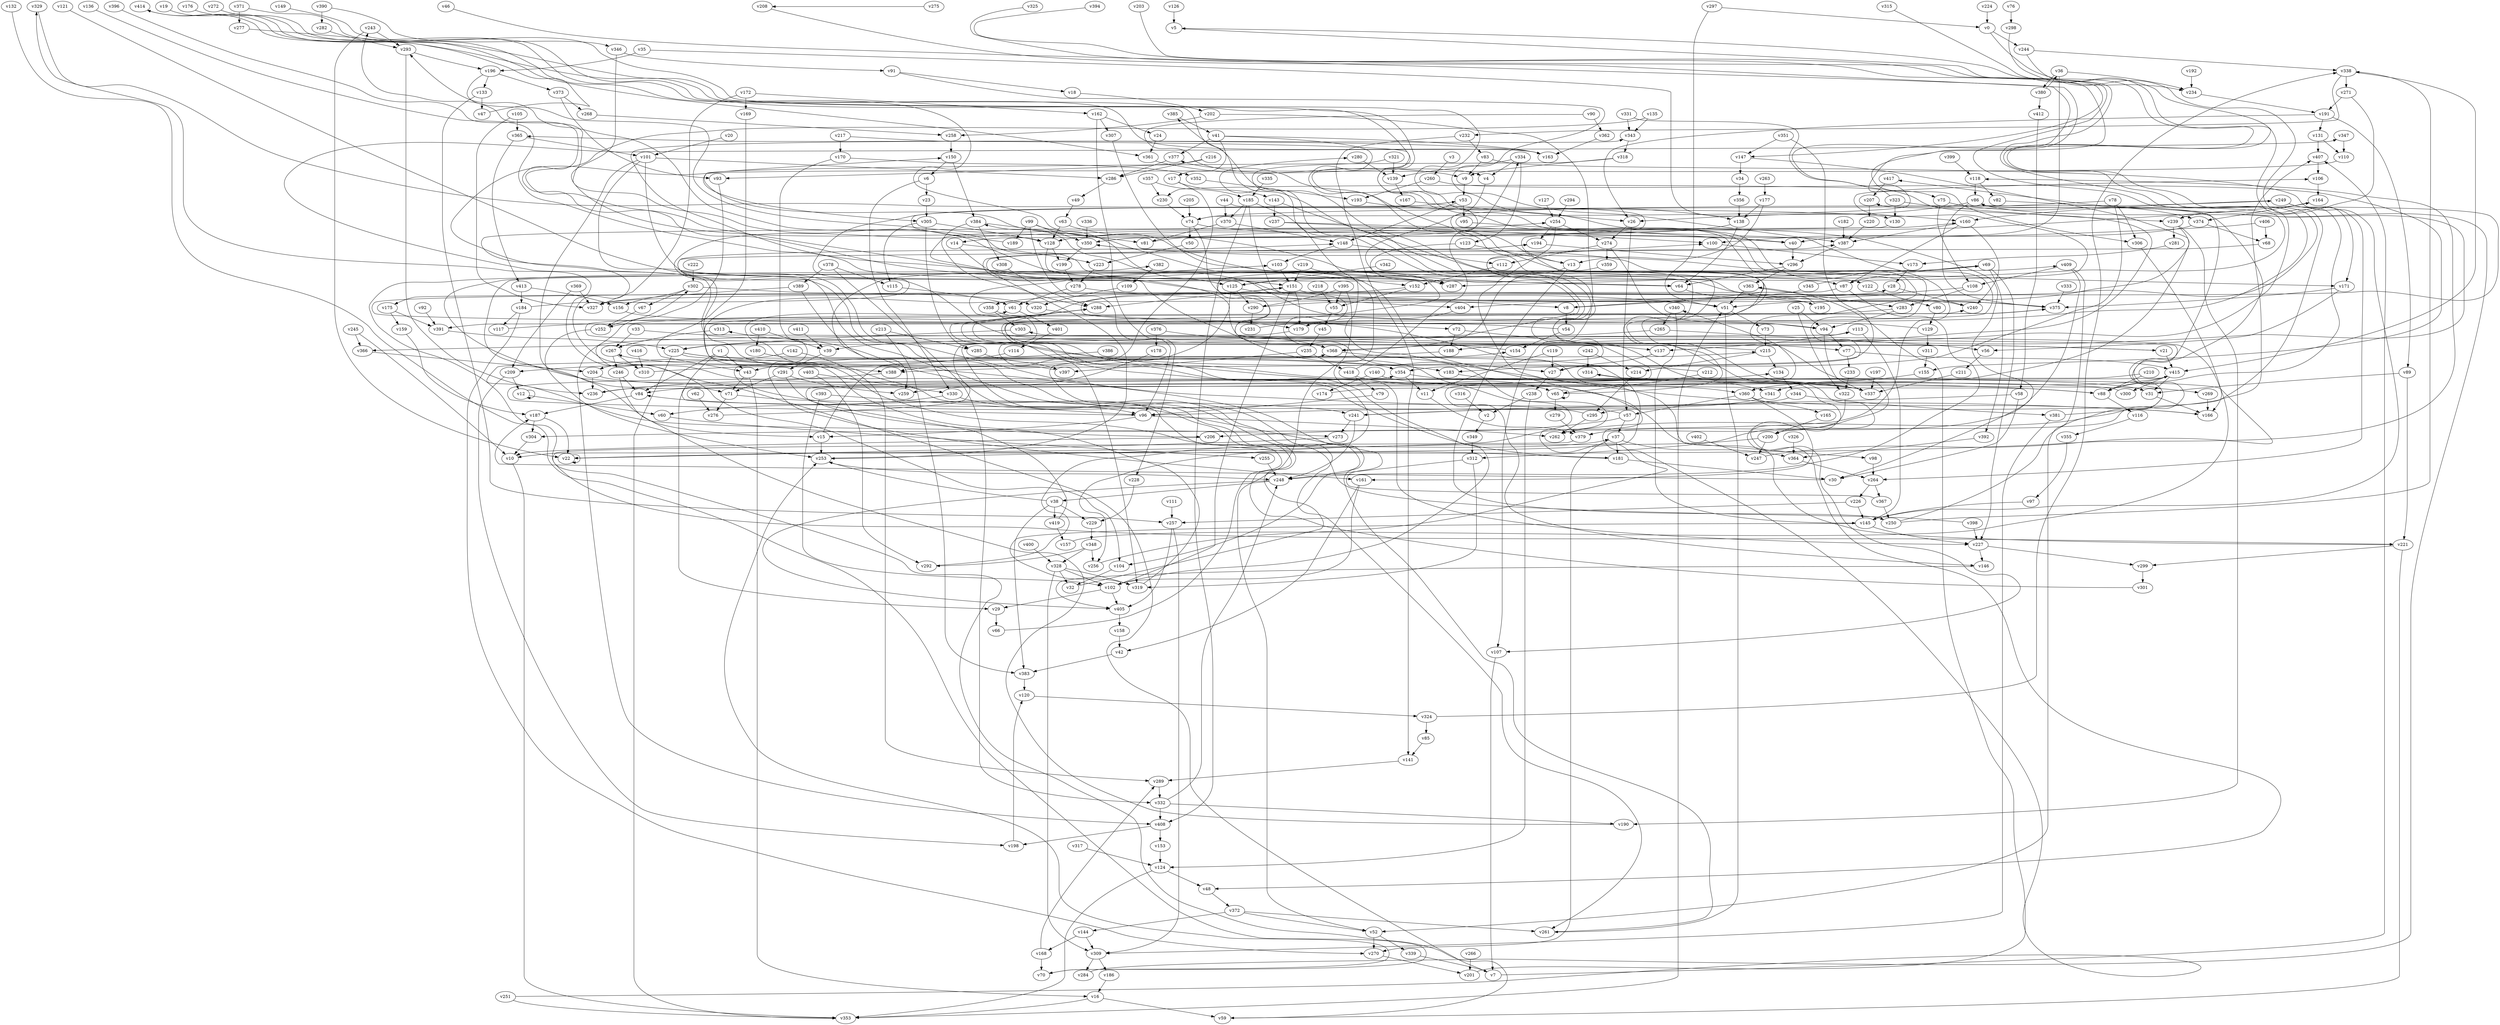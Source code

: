 // Benchmark game 622 - 420 vertices
// time_bound: 87
// targets: v416
digraph G {
    v0 [name="v0", player=1];
    v1 [name="v1", player=1];
    v2 [name="v2", player=0];
    v3 [name="v3", player=0];
    v4 [name="v4", player=1];
    v5 [name="v5", player=0];
    v6 [name="v6", player=1];
    v7 [name="v7", player=0];
    v8 [name="v8", player=1];
    v9 [name="v9", player=0];
    v10 [name="v10", player=0];
    v11 [name="v11", player=0];
    v12 [name="v12", player=1];
    v13 [name="v13", player=0];
    v14 [name="v14", player=1];
    v15 [name="v15", player=1];
    v16 [name="v16", player=0];
    v17 [name="v17", player=1];
    v18 [name="v18", player=1];
    v19 [name="v19", player=0];
    v20 [name="v20", player=0];
    v21 [name="v21", player=1];
    v22 [name="v22", player=0];
    v23 [name="v23", player=0];
    v24 [name="v24", player=0];
    v25 [name="v25", player=1];
    v26 [name="v26", player=0];
    v27 [name="v27", player=1];
    v28 [name="v28", player=0];
    v29 [name="v29", player=1];
    v30 [name="v30", player=0];
    v31 [name="v31", player=1];
    v32 [name="v32", player=1];
    v33 [name="v33", player=1];
    v34 [name="v34", player=0];
    v35 [name="v35", player=1];
    v36 [name="v36", player=1];
    v37 [name="v37", player=0];
    v38 [name="v38", player=0];
    v39 [name="v39", player=1];
    v40 [name="v40", player=1];
    v41 [name="v41", player=1];
    v42 [name="v42", player=0];
    v43 [name="v43", player=0];
    v44 [name="v44", player=0];
    v45 [name="v45", player=0];
    v46 [name="v46", player=1];
    v47 [name="v47", player=1];
    v48 [name="v48", player=1];
    v49 [name="v49", player=0];
    v50 [name="v50", player=0];
    v51 [name="v51", player=1];
    v52 [name="v52", player=0];
    v53 [name="v53", player=1];
    v54 [name="v54", player=0];
    v55 [name="v55", player=0];
    v56 [name="v56", player=0];
    v57 [name="v57", player=1];
    v58 [name="v58", player=0];
    v59 [name="v59", player=1];
    v60 [name="v60", player=0];
    v61 [name="v61", player=1];
    v62 [name="v62", player=0];
    v63 [name="v63", player=1];
    v64 [name="v64", player=1];
    v65 [name="v65", player=0];
    v66 [name="v66", player=1];
    v67 [name="v67", player=0];
    v68 [name="v68", player=1];
    v69 [name="v69", player=1];
    v70 [name="v70", player=1];
    v71 [name="v71", player=1];
    v72 [name="v72", player=1];
    v73 [name="v73", player=1];
    v74 [name="v74", player=1];
    v75 [name="v75", player=1];
    v76 [name="v76", player=1];
    v77 [name="v77", player=0];
    v78 [name="v78", player=0];
    v79 [name="v79", player=0];
    v80 [name="v80", player=1];
    v81 [name="v81", player=0];
    v82 [name="v82", player=0];
    v83 [name="v83", player=0];
    v84 [name="v84", player=0];
    v85 [name="v85", player=1];
    v86 [name="v86", player=0];
    v87 [name="v87", player=0];
    v88 [name="v88", player=1];
    v89 [name="v89", player=0];
    v90 [name="v90", player=0];
    v91 [name="v91", player=1];
    v92 [name="v92", player=0];
    v93 [name="v93", player=1];
    v94 [name="v94", player=1];
    v95 [name="v95", player=0];
    v96 [name="v96", player=0];
    v97 [name="v97", player=1];
    v98 [name="v98", player=1];
    v99 [name="v99", player=1];
    v100 [name="v100", player=1];
    v101 [name="v101", player=1];
    v102 [name="v102", player=1];
    v103 [name="v103", player=0];
    v104 [name="v104", player=0];
    v105 [name="v105", player=0];
    v106 [name="v106", player=0];
    v107 [name="v107", player=0];
    v108 [name="v108", player=1];
    v109 [name="v109", player=1];
    v110 [name="v110", player=1];
    v111 [name="v111", player=0];
    v112 [name="v112", player=1];
    v113 [name="v113", player=0];
    v114 [name="v114", player=0];
    v115 [name="v115", player=0];
    v116 [name="v116", player=1];
    v117 [name="v117", player=1];
    v118 [name="v118", player=0];
    v119 [name="v119", player=1];
    v120 [name="v120", player=0];
    v121 [name="v121", player=0];
    v122 [name="v122", player=0];
    v123 [name="v123", player=1];
    v124 [name="v124", player=0];
    v125 [name="v125", player=0];
    v126 [name="v126", player=1];
    v127 [name="v127", player=1];
    v128 [name="v128", player=0];
    v129 [name="v129", player=1];
    v130 [name="v130", player=0];
    v131 [name="v131", player=0];
    v132 [name="v132", player=1];
    v133 [name="v133", player=1];
    v134 [name="v134", player=1];
    v135 [name="v135", player=0];
    v136 [name="v136", player=1];
    v137 [name="v137", player=0];
    v138 [name="v138", player=0];
    v139 [name="v139", player=0];
    v140 [name="v140", player=1];
    v141 [name="v141", player=1];
    v142 [name="v142", player=0];
    v143 [name="v143", player=0];
    v144 [name="v144", player=0];
    v145 [name="v145", player=0];
    v146 [name="v146", player=1];
    v147 [name="v147", player=0];
    v148 [name="v148", player=1];
    v149 [name="v149", player=0];
    v150 [name="v150", player=0];
    v151 [name="v151", player=0];
    v152 [name="v152", player=0];
    v153 [name="v153", player=1];
    v154 [name="v154", player=0];
    v155 [name="v155", player=0];
    v156 [name="v156", player=1];
    v157 [name="v157", player=1];
    v158 [name="v158", player=0];
    v159 [name="v159", player=1];
    v160 [name="v160", player=0];
    v161 [name="v161", player=1];
    v162 [name="v162", player=1];
    v163 [name="v163", player=1];
    v164 [name="v164", player=0];
    v165 [name="v165", player=0];
    v166 [name="v166", player=0];
    v167 [name="v167", player=0];
    v168 [name="v168", player=0];
    v169 [name="v169", player=0];
    v170 [name="v170", player=0];
    v171 [name="v171", player=0];
    v172 [name="v172", player=0];
    v173 [name="v173", player=0];
    v174 [name="v174", player=1];
    v175 [name="v175", player=0];
    v176 [name="v176", player=0];
    v177 [name="v177", player=1];
    v178 [name="v178", player=1];
    v179 [name="v179", player=0];
    v180 [name="v180", player=1];
    v181 [name="v181", player=0];
    v182 [name="v182", player=0];
    v183 [name="v183", player=0];
    v184 [name="v184", player=1];
    v185 [name="v185", player=0];
    v186 [name="v186", player=1];
    v187 [name="v187", player=0];
    v188 [name="v188", player=1];
    v189 [name="v189", player=0];
    v190 [name="v190", player=1];
    v191 [name="v191", player=1];
    v192 [name="v192", player=1];
    v193 [name="v193", player=1];
    v194 [name="v194", player=1];
    v195 [name="v195", player=1];
    v196 [name="v196", player=0];
    v197 [name="v197", player=1];
    v198 [name="v198", player=1];
    v199 [name="v199", player=1];
    v200 [name="v200", player=0];
    v201 [name="v201", player=0];
    v202 [name="v202", player=1];
    v203 [name="v203", player=0];
    v204 [name="v204", player=1];
    v205 [name="v205", player=1];
    v206 [name="v206", player=0];
    v207 [name="v207", player=1];
    v208 [name="v208", player=0];
    v209 [name="v209", player=1];
    v210 [name="v210", player=0];
    v211 [name="v211", player=0];
    v212 [name="v212", player=1];
    v213 [name="v213", player=0];
    v214 [name="v214", player=1];
    v215 [name="v215", player=0];
    v216 [name="v216", player=0];
    v217 [name="v217", player=1];
    v218 [name="v218", player=0];
    v219 [name="v219", player=0];
    v220 [name="v220", player=0];
    v221 [name="v221", player=1];
    v222 [name="v222", player=0];
    v223 [name="v223", player=1];
    v224 [name="v224", player=1];
    v225 [name="v225", player=1];
    v226 [name="v226", player=0];
    v227 [name="v227", player=0];
    v228 [name="v228", player=0];
    v229 [name="v229", player=1];
    v230 [name="v230", player=1];
    v231 [name="v231", player=1];
    v232 [name="v232", player=1];
    v233 [name="v233", player=0];
    v234 [name="v234", player=1];
    v235 [name="v235", player=0];
    v236 [name="v236", player=1];
    v237 [name="v237", player=1];
    v238 [name="v238", player=1];
    v239 [name="v239", player=1];
    v240 [name="v240", player=0];
    v241 [name="v241", player=1];
    v242 [name="v242", player=1];
    v243 [name="v243", player=0];
    v244 [name="v244", player=0];
    v245 [name="v245", player=1];
    v246 [name="v246", player=0];
    v247 [name="v247", player=0];
    v248 [name="v248", player=0];
    v249 [name="v249", player=0];
    v250 [name="v250", player=0];
    v251 [name="v251", player=0];
    v252 [name="v252", player=0];
    v253 [name="v253", player=1];
    v254 [name="v254", player=1];
    v255 [name="v255", player=1];
    v256 [name="v256", player=0];
    v257 [name="v257", player=1];
    v258 [name="v258", player=0];
    v259 [name="v259", player=1];
    v260 [name="v260", player=0];
    v261 [name="v261", player=0];
    v262 [name="v262", player=0];
    v263 [name="v263", player=1];
    v264 [name="v264", player=1];
    v265 [name="v265", player=1];
    v266 [name="v266", player=1];
    v267 [name="v267", player=0];
    v268 [name="v268", player=1];
    v269 [name="v269", player=1];
    v270 [name="v270", player=0];
    v271 [name="v271", player=1];
    v272 [name="v272", player=1];
    v273 [name="v273", player=0];
    v274 [name="v274", player=0];
    v275 [name="v275", player=1];
    v276 [name="v276", player=1];
    v277 [name="v277", player=1];
    v278 [name="v278", player=1];
    v279 [name="v279", player=1];
    v280 [name="v280", player=1];
    v281 [name="v281", player=1];
    v282 [name="v282", player=0];
    v283 [name="v283", player=0];
    v284 [name="v284", player=0];
    v285 [name="v285", player=0];
    v286 [name="v286", player=1];
    v287 [name="v287", player=0];
    v288 [name="v288", player=1];
    v289 [name="v289", player=0];
    v290 [name="v290", player=0];
    v291 [name="v291", player=0];
    v292 [name="v292", player=1];
    v293 [name="v293", player=0];
    v294 [name="v294", player=1];
    v295 [name="v295", player=1];
    v296 [name="v296", player=1];
    v297 [name="v297", player=1];
    v298 [name="v298", player=0];
    v299 [name="v299", player=0];
    v300 [name="v300", player=0];
    v301 [name="v301", player=1];
    v302 [name="v302", player=1];
    v303 [name="v303", player=0];
    v304 [name="v304", player=1];
    v305 [name="v305", player=1];
    v306 [name="v306", player=0];
    v307 [name="v307", player=1];
    v308 [name="v308", player=0];
    v309 [name="v309", player=0];
    v310 [name="v310", player=1];
    v311 [name="v311", player=1];
    v312 [name="v312", player=0];
    v313 [name="v313", player=1];
    v314 [name="v314", player=0];
    v315 [name="v315", player=0];
    v316 [name="v316", player=1];
    v317 [name="v317", player=0];
    v318 [name="v318", player=0];
    v319 [name="v319", player=1];
    v320 [name="v320", player=0];
    v321 [name="v321", player=1];
    v322 [name="v322", player=1];
    v323 [name="v323", player=0];
    v324 [name="v324", player=0];
    v325 [name="v325", player=1];
    v326 [name="v326", player=0];
    v327 [name="v327", player=1];
    v328 [name="v328", player=0];
    v329 [name="v329", player=0];
    v330 [name="v330", player=0];
    v331 [name="v331", player=0];
    v332 [name="v332", player=1];
    v333 [name="v333", player=1];
    v334 [name="v334", player=0];
    v335 [name="v335", player=0];
    v336 [name="v336", player=1];
    v337 [name="v337", player=0];
    v338 [name="v338", player=1];
    v339 [name="v339", player=1];
    v340 [name="v340", player=0];
    v341 [name="v341", player=1];
    v342 [name="v342", player=1];
    v343 [name="v343", player=1];
    v344 [name="v344", player=0];
    v345 [name="v345", player=1];
    v346 [name="v346", player=0];
    v347 [name="v347", player=0];
    v348 [name="v348", player=1];
    v349 [name="v349", player=0];
    v350 [name="v350", player=1];
    v351 [name="v351", player=0];
    v352 [name="v352", player=1];
    v353 [name="v353", player=1];
    v354 [name="v354", player=0];
    v355 [name="v355", player=1];
    v356 [name="v356", player=0];
    v357 [name="v357", player=0];
    v358 [name="v358", player=1];
    v359 [name="v359", player=1];
    v360 [name="v360", player=0];
    v361 [name="v361", player=1];
    v362 [name="v362", player=0];
    v363 [name="v363", player=0];
    v364 [name="v364", player=1];
    v365 [name="v365", player=0];
    v366 [name="v366", player=1];
    v367 [name="v367", player=0];
    v368 [name="v368", player=0];
    v369 [name="v369", player=0];
    v370 [name="v370", player=0];
    v371 [name="v371", player=0];
    v372 [name="v372", player=1];
    v373 [name="v373", player=0];
    v374 [name="v374", player=1];
    v375 [name="v375", player=1];
    v376 [name="v376", player=1];
    v377 [name="v377", player=1];
    v378 [name="v378", player=0];
    v379 [name="v379", player=0];
    v380 [name="v380", player=0];
    v381 [name="v381", player=1];
    v382 [name="v382", player=0];
    v383 [name="v383", player=0];
    v384 [name="v384", player=0];
    v385 [name="v385", player=1];
    v386 [name="v386", player=0];
    v387 [name="v387", player=0];
    v388 [name="v388", player=1];
    v389 [name="v389", player=1];
    v390 [name="v390", player=1];
    v391 [name="v391", player=1];
    v392 [name="v392", player=0];
    v393 [name="v393", player=1];
    v394 [name="v394", player=0];
    v395 [name="v395", player=0];
    v396 [name="v396", player=0];
    v397 [name="v397", player=1];
    v398 [name="v398", player=1];
    v399 [name="v399", player=0];
    v400 [name="v400", player=1];
    v401 [name="v401", player=0];
    v402 [name="v402", player=1];
    v403 [name="v403", player=1];
    v404 [name="v404", player=1];
    v405 [name="v405", player=1];
    v406 [name="v406", player=0];
    v407 [name="v407", player=1];
    v408 [name="v408", player=0];
    v409 [name="v409", player=0];
    v410 [name="v410", player=1];
    v411 [name="v411", player=0];
    v412 [name="v412", player=0];
    v413 [name="v413", player=0];
    v414 [name="v414", player=1];
    v415 [name="v415", player=0];
    v416 [name="v416", player=0, target=1];
    v417 [name="v417", player=0];
    v418 [name="v418", player=1];
    v419 [name="v419", player=1];

    v0 -> v234 [constraint="t >= 5"];
    v1 -> v43;
    v2 -> v349;
    v3 -> v260;
    v4 -> v87;
    v5 -> v368 [constraint="t < 7"];
    v6 -> v23;
    v7 -> v329 [constraint="t < 11"];
    v8 -> v249 [constraint="t < 7"];
    v9 -> v53;
    v10 -> v353;
    v11 -> v379;
    v12 -> v12 [constraint="t mod 2 == 1"];
    v13 -> v160 [constraint="t mod 4 == 2"];
    v14 -> v253;
    v15 -> v154 [constraint="t >= 3"];
    v16 -> v353;
    v17 -> v143;
    v18 -> v202;
    v19 -> v252 [constraint="t < 7"];
    v20 -> v101;
    v21 -> v148 [constraint="t mod 4 == 0"];
    v22 -> v118 [constraint="t mod 5 == 3"];
    v23 -> v305;
    v24 -> v361;
    v25 -> v94;
    v26 -> v57;
    v27 -> v238;
    v28 -> v240;
    v29 -> v66;
    v30 -> v187 [constraint="t >= 3"];
    v31 -> v166;
    v32 -> v113 [constraint="t mod 5 == 0"];
    v33 -> v200 [constraint="t >= 2"];
    v34 -> v356;
    v35 -> v160;
    v36 -> v100;
    v37 -> v181;
    v38 -> v229;
    v39 -> v291;
    v40 -> v296;
    v41 -> v107 [constraint="t >= 1"];
    v42 -> v383;
    v43 -> v16;
    v44 -> v14 [constraint="t >= 3"];
    v45 -> v235;
    v46 -> v74 [constraint="t >= 4"];
    v47 -> v414 [constraint="t < 11"];
    v48 -> v372;
    v49 -> v63;
    v50 -> v223;
    v51 -> v73;
    v52 -> v339;
    v53 -> v95;
    v54 -> v103 [constraint="t >= 2"];
    v55 -> v45;
    v56 -> v211;
    v57 -> v415 [constraint="t >= 4"];
    v58 -> v241;
    v59 -> v69 [constraint="t < 14"];
    v60 -> v255 [constraint="t >= 4"];
    v61 -> v401;
    v62 -> v276;
    v63 -> v64 [constraint="t >= 3"];
    v64 -> v195;
    v65 -> v387 [constraint="t mod 4 == 1"];
    v66 -> v61 [constraint="t < 15"];
    v67 -> v252;
    v68 -> v261 [constraint="t mod 5 == 0"];
    v69 -> v392;
    v70 -> v253 [constraint="t < 6"];
    v71 -> v276;
    v72 -> v137;
    v73 -> v215;
    v74 -> v30 [constraint="t mod 3 == 0"];
    v75 -> v374;
    v76 -> v298;
    v77 -> v415;
    v78 -> v74;
    v79 -> v96;
    v80 -> v129;
    v81 -> v164 [constraint="t mod 2 == 1"];
    v82 -> v188 [constraint="t mod 4 == 0"];
    v83 -> v145 [constraint="t < 12"];
    v84 -> v187;
    v85 -> v141;
    v86 -> v375;
    v87 -> v72 [constraint="t mod 3 == 0"];
    v88 -> v288 [constraint="t mod 3 == 1"];
    v89 -> v31;
    v90 -> v4 [constraint="t mod 4 == 0"];
    v91 -> v391 [constraint="t >= 2"];
    v92 -> v391;
    v93 -> v408;
    v94 -> v337;
    v95 -> v40;
    v96 -> v354 [constraint="t < 15"];
    v97 -> v145;
    v98 -> v264;
    v99 -> v96;
    v100 -> v173;
    v101 -> v87;
    v102 -> v375 [constraint="t >= 4"];
    v103 -> v151;
    v104 -> v32;
    v105 -> v365;
    v106 -> v164;
    v107 -> v7;
    v108 -> v404;
    v109 -> v320;
    v110 -> v181 [constraint="t >= 2"];
    v111 -> v257;
    v112 -> v152;
    v113 -> v145;
    v114 -> v209 [constraint="t >= 5"];
    v115 -> v61;
    v116 -> v355;
    v117 -> v377 [constraint="t < 15"];
    v118 -> v86;
    v119 -> v27;
    v120 -> v324;
    v121 -> v166 [constraint="t < 5"];
    v122 -> v80;
    v123 -> v366 [constraint="t < 7"];
    v124 -> v48;
    v125 -> v368;
    v126 -> v5;
    v127 -> v254;
    v128 -> v151;
    v129 -> v243 [constraint="t < 8"];
    v130 -> v337 [constraint="t >= 1"];
    v131 -> v110;
    v132 -> v70 [constraint="t < 8"];
    v133 -> v257;
    v134 -> v344;
    v135 -> v122 [constraint="t < 8"];
    v136 -> v287 [constraint="t < 10"];
    v137 -> v27;
    v138 -> v64;
    v139 -> v167;
    v140 -> v360;
    v141 -> v289;
    v142 -> v204;
    v143 -> v48 [constraint="t < 10"];
    v144 -> v309;
    v145 -> v319 [constraint="t < 12"];
    v146 -> v405 [constraint="t >= 1"];
    v147 -> v84 [constraint="t >= 2"];
    v148 -> v112;
    v149 -> v304 [constraint="t < 14"];
    v150 -> v6;
    v151 -> v102;
    v152 -> v94 [constraint="t < 5"];
    v153 -> v124;
    v154 -> v347 [constraint="t < 6"];
    v155 -> v341;
    v156 -> v98 [constraint="t >= 2"];
    v157 -> v303 [constraint="t mod 5 == 4"];
    v158 -> v42;
    v159 -> v187;
    v160 -> v87;
    v161 -> v42;
    v162 -> v307;
    v163 -> v365 [constraint="t >= 2"];
    v164 -> v374;
    v165 -> v200;
    v166 -> v384 [constraint="t mod 3 == 0"];
    v167 -> v26;
    v168 -> v70;
    v169 -> v43;
    v170 -> v161;
    v171 -> v375;
    v172 -> v327;
    v173 -> v28;
    v174 -> v340 [constraint="t < 13"];
    v175 -> v391;
    v176 -> v163 [constraint="t >= 2"];
    v177 -> v138;
    v178 -> v259;
    v179 -> v104 [constraint="t < 15"];
    v180 -> v10 [constraint="t < 10"];
    v181 -> v288 [constraint="t < 11"];
    v182 -> v387;
    v183 -> v337;
    v184 -> v53 [constraint="t < 13"];
    v185 -> v51;
    v186 -> v16;
    v187 -> v22;
    v188 -> v273 [constraint="t >= 2"];
    v189 -> v53 [constraint="t < 9"];
    v190 -> v409 [constraint="t < 10"];
    v191 -> v26 [constraint="t < 8"];
    v192 -> v234;
    v193 -> v138;
    v194 -> v296 [constraint="t >= 1"];
    v195 -> v175 [constraint="t >= 2"];
    v196 -> v40 [constraint="t < 14"];
    v197 -> v337;
    v198 -> v120;
    v199 -> v278;
    v200 -> v256 [constraint="t mod 5 == 3"];
    v201 -> v363;
    v202 -> v107;
    v203 -> v125 [constraint="t < 6"];
    v204 -> v221 [constraint="t >= 1"];
    v205 -> v74;
    v206 -> v10;
    v207 -> v220;
    v208 -> v306 [constraint="t >= 4"];
    v209 -> v198;
    v210 -> v146 [constraint="t mod 3 == 1"];
    v211 -> v337;
    v212 -> v151 [constraint="t >= 1"];
    v213 -> v383;
    v214 -> v295;
    v215 -> v343 [constraint="t < 14"];
    v216 -> v93;
    v217 -> v27 [constraint="t < 10"];
    v218 -> v55;
    v219 -> v287;
    v220 -> v387;
    v221 -> v59;
    v222 -> v302;
    v223 -> v278;
    v224 -> v0;
    v225 -> v354;
    v226 -> v257;
    v227 -> v146;
    v228 -> v229;
    v229 -> v348;
    v230 -> v74;
    v231 -> v5 [constraint="t < 11"];
    v232 -> v83;
    v233 -> v322;
    v234 -> v191;
    v235 -> v397;
    v236 -> v280 [constraint="t mod 4 == 1"];
    v237 -> v387;
    v238 -> v2;
    v239 -> v281;
    v240 -> v100 [constraint="t >= 2"];
    v241 -> v273;
    v242 -> v314;
    v243 -> v22;
    v244 -> v88 [constraint="t < 15"];
    v245 -> v366;
    v246 -> v15;
    v247 -> v314 [constraint="t mod 2 == 1"];
    v248 -> v405 [constraint="t >= 3"];
    v249 -> v160;
    v250 -> v417 [constraint="t >= 4"];
    v251 -> v150 [constraint="t mod 5 == 3"];
    v252 -> v302;
    v253 -> v293 [constraint="t mod 5 == 4"];
    v254 -> v194;
    v255 -> v248;
    v256 -> v194 [constraint="t mod 5 == 4"];
    v257 -> v309;
    v258 -> v150;
    v259 -> v382 [constraint="t < 9"];
    v260 -> v155 [constraint="t mod 5 == 4"];
    v261 -> v267 [constraint="t < 7"];
    v262 -> v207 [constraint="t < 9"];
    v263 -> v177;
    v264 -> v226;
    v265 -> v39;
    v266 -> v201;
    v267 -> v246;
    v268 -> v258;
    v269 -> v166;
    v270 -> v201;
    v271 -> v191;
    v272 -> v388 [constraint="t < 10"];
    v273 -> v22;
    v274 -> v112;
    v275 -> v208 [constraint="t mod 5 == 4"];
    v276 -> v313 [constraint="t >= 3"];
    v277 -> v350 [constraint="t mod 4 == 0"];
    v278 -> v51;
    v279 -> v379;
    v280 -> v139;
    v281 -> v173;
    v282 -> v293 [constraint="t < 13"];
    v283 -> v77 [constraint="t < 15"];
    v284 -> v86 [constraint="t < 12"];
    v285 -> v397;
    v286 -> v49;
    v287 -> v254 [constraint="t >= 2"];
    v288 -> v22 [constraint="t < 12"];
    v289 -> v332;
    v290 -> v350 [constraint="t >= 5"];
    v291 -> v259;
    v292 -> v37 [constraint="t < 6"];
    v293 -> v196;
    v294 -> v254;
    v295 -> v215 [constraint="t < 10"];
    v296 -> v64;
    v297 -> v0;
    v298 -> v358 [constraint="t < 12"];
    v299 -> v301;
    v300 -> v69 [constraint="t < 6"];
    v301 -> v368 [constraint="t >= 5"];
    v302 -> v67;
    v303 -> v225;
    v304 -> v10;
    v305 -> v128;
    v306 -> v166;
    v307 -> v152;
    v308 -> v288;
    v309 -> v284;
    v310 -> v194 [constraint="t >= 4"];
    v311 -> v155;
    v312 -> v319;
    v313 -> v267;
    v314 -> v341;
    v315 -> v295 [constraint="t mod 3 == 2"];
    v316 -> v2;
    v317 -> v124;
    v318 -> v305 [constraint="t >= 4"];
    v319 -> v28 [constraint="t < 14"];
    v320 -> v179;
    v321 -> v269 [constraint="t < 5"];
    v322 -> v262;
    v323 -> v230 [constraint="t < 5"];
    v324 -> v338;
    v325 -> v75 [constraint="t mod 5 == 2"];
    v326 -> v364;
    v327 -> v86 [constraint="t mod 2 == 1"];
    v328 -> v102;
    v329 -> v130 [constraint="t < 9"];
    v330 -> v96;
    v331 -> v225 [constraint="t mod 4 == 2"];
    v332 -> v190;
    v333 -> v375;
    v334 -> v4;
    v335 -> v185;
    v336 -> v350;
    v337 -> v375 [constraint="t >= 5"];
    v338 -> v232 [constraint="t mod 3 == 2"];
    v339 -> v7;
    v340 -> v145;
    v341 -> v241 [constraint="t < 5"];
    v342 -> v125;
    v343 -> v318;
    v344 -> v381;
    v345 -> v106 [constraint="t < 8"];
    v346 -> v128;
    v347 -> v110;
    v348 -> v256;
    v349 -> v312;
    v350 -> v171 [constraint="t < 14"];
    v351 -> v147;
    v352 -> v193;
    v353 -> v51;
    v354 -> v31;
    v355 -> v97;
    v356 -> v138;
    v357 -> v185;
    v358 -> v303;
    v359 -> v21 [constraint="t mod 4 == 1"];
    v360 -> v161;
    v361 -> v9;
    v362 -> v163;
    v363 -> v283;
    v364 -> v264;
    v365 -> v413;
    v366 -> v204;
    v367 -> v84 [constraint="t < 10"];
    v368 -> v27;
    v369 -> v209;
    v370 -> v148;
    v371 -> v312 [constraint="t mod 5 == 0"];
    v372 -> v261;
    v373 -> v93;
    v374 -> v68;
    v375 -> v385 [constraint="t >= 1"];
    v376 -> v178;
    v377 -> v286;
    v378 -> v115;
    v379 -> v221 [constraint="t mod 5 == 2"];
    v380 -> v412;
    v381 -> v309;
    v382 -> v109;
    v383 -> v120;
    v384 -> v288;
    v385 -> v41;
    v386 -> v43;
    v387 -> v296;
    v388 -> v236;
    v389 -> v259;
    v390 -> v346 [constraint="t < 15"];
    v391 -> v225;
    v392 -> v364;
    v393 -> v102;
    v394 -> v147 [constraint="t < 9"];
    v395 -> v52;
    v396 -> v287 [constraint="t mod 4 == 3"];
    v397 -> v240 [constraint="t >= 3"];
    v398 -> v113 [constraint="t mod 2 == 1"];
    v399 -> v118;
    v400 -> v328;
    v401 -> v114;
    v402 -> v247;
    v403 -> v330;
    v404 -> v179;
    v405 -> v158;
    v406 -> v104 [constraint="t < 14"];
    v407 -> v106;
    v408 -> v198;
    v409 -> v379;
    v410 -> v180;
    v411 -> v39;
    v412 -> v58;
    v413 -> v156;
    v414 -> v361 [constraint="t mod 4 == 1"];
    v415 -> v31;
    v416 -> v310;
    v417 -> v207;
    v418 -> v79;
    v419 -> v134 [constraint="t >= 1"];
    v88 -> v116;
    v348 -> v328;
    v151 -> v288;
    v267 -> v310;
    v332 -> v248;
    v221 -> v299;
    v413 -> v184;
    v171 -> v56;
    v415 -> v88;
    v415 -> v300;
    v245 -> v10;
    v367 -> v250;
    v415 -> v360;
    v257 -> v405;
    v398 -> v227;
    v330 -> v60;
    v1 -> v29;
    v71 -> v241;
    v168 -> v289;
    v225 -> v183;
    v323 -> v130;
    v99 -> v189;
    v324 -> v85;
    v389 -> v327;
    v243 -> v293;
    v148 -> v103;
    v318 -> v9;
    v332 -> v408;
    v13 -> v368;
    v102 -> v405;
    v410 -> v39;
    v74 -> v50;
    v296 -> v363;
    v142 -> v289;
    v133 -> v47;
    v321 -> v139;
    v140 -> v174;
    v177 -> v13;
    v0 -> v244;
    v295 -> v262;
    v283 -> v94;
    v249 -> v171;
    v217 -> v170;
    v239 -> v190;
    v216 -> v286;
    v170 -> v352;
    v250 -> v338;
    v185 -> v227;
    v89 -> v221;
    v96 -> v15;
    v254 -> v88;
    v274 -> v94;
    v210 -> v88;
    v354 -> v11;
    v69 -> v287;
    v260 -> v193;
    v334 -> v123;
    v360 -> v57;
    v254 -> v274;
    v227 -> v299;
    v384 -> v81;
    v302 -> v156;
    v293 -> v236;
    v26 -> v274;
    v38 -> v383;
    v162 -> v24;
    v128 -> v199;
    v162 -> v228;
    v373 -> v268;
    v138 -> v128;
    v350 -> v199;
    v69 -> v227;
    v152 -> v55;
    v191 -> v131;
    v54 -> v154;
    v172 -> v162;
    v51 -> v261;
    v124 -> v353;
    v119 -> v11;
    v36 -> v234;
    v253 -> v248;
    v105 -> v327;
    v418 -> v334;
    v14 -> v223;
    v151 -> v179;
    v237 -> v100;
    v12 -> v60;
    v200 -> v247;
    v196 -> v133;
    v226 -> v145;
    v78 -> v183;
    v378 -> v389;
    v225 -> v388;
    v351 -> v354;
    v225 -> v353;
    v244 -> v338;
    v185 -> v408;
    v35 -> v196;
    v346 -> v91;
    v43 -> v71;
    v338 -> v415;
    v102 -> v29;
    v409 -> v52;
    v395 -> v290;
    v238 -> v124;
    v378 -> v332;
    v291 -> v206;
    v96 -> v262;
    v65 -> v279;
    v381 -> v407;
    v118 -> v82;
    v78 -> v306;
    v212 -> v65;
    v215 -> v214;
    v150 -> v384;
    v219 -> v151;
    v395 -> v55;
    v113 -> v137;
    v41 -> v163;
    v90 -> v362;
    v181 -> v30;
    v372 -> v52;
    v365 -> v101;
    v406 -> v68;
    v264 -> v367;
    v77 -> v233;
    v328 -> v319;
    v41 -> v377;
    v213 -> v285;
    v123 -> v13;
    v302 -> v320;
    v33 -> v267;
    v172 -> v169;
    v344 -> v96;
    v380 -> v36;
    v21 -> v415;
    v65 -> v65;
    v52 -> v270;
    v72 -> v188;
    v312 -> v248;
    v53 -> v148;
    v384 -> v308;
    v75 -> v108;
    v57 -> v206;
    v147 -> v34;
    v334 -> v139;
    v297 -> v51;
    v17 -> v388;
    v408 -> v153;
    v305 -> v115;
    v144 -> v168;
    v191 -> v89;
    v419 -> v157;
    v63 -> v128;
    v143 -> v237;
    v371 -> v277;
    v25 -> v322;
    v125 -> v290;
    v7 -> v407;
    v363 -> v51;
    v271 -> v239;
    v8 -> v54;
    v338 -> v271;
    v251 -> v353;
    v278 -> v61;
    v86 -> v26;
    v185 -> v370;
    v151 -> v375;
    v44 -> v370;
    v135 -> v343;
    v403 -> v292;
    v196 -> v373;
    v328 -> v32;
    v145 -> v227;
    v94 -> v77;
    v358 -> v319;
    v187 -> v304;
    v390 -> v282;
    v15 -> v253;
    v160 -> v240;
    v160 -> v387;
    v41 -> v17;
    v125 -> v8;
    v184 -> v117;
    v57 -> v37;
    v331 -> v343;
    v360 -> v165;
    v345 -> v8;
    v74 -> v404;
    v22 -> v22;
    v108 -> v283;
    v376 -> v368;
    v37 -> v270;
    v1 -> v84;
    v252 -> v253;
    v161 -> v102;
    v38 -> v253;
    v91 -> v18;
    v309 -> v186;
    v131 -> v407;
    v129 -> v311;
    v274 -> v359;
    v215 -> v134;
    v239 -> v51;
    v370 -> v81;
    v348 -> v292;
    v16 -> v59;
    v209 -> v12;
    v249 -> v264;
    v13 -> v250;
    v242 -> v214;
    v101 -> v64;
    v101 -> v71;
    v184 -> v270;
    v99 -> v125;
    v83 -> v9;
    v241 -> v248;
    v87 -> v248;
    v323 -> v239;
    v204 -> v236;
    v328 -> v309;
    v418 -> v65;
    v175 -> v159;
    v69 -> v87;
    v37 -> v364;
    v248 -> v38;
    v99 -> v350;
    v38 -> v419;
    v246 -> v84;
    v374 -> v40;
    v357 -> v230;
    v291 -> v71;
    v305 -> v285;
    v265 -> v56;
    v372 -> v144;
    v232 -> v141;
    v340 -> v265;
    v58 -> v30;
    v101 -> v286;
    v6 -> v330;
    v36 -> v380;
    v393 -> v96;
    v202 -> v258;
    v290 -> v231;
    v369 -> v327;
    v235 -> v418;
    v409 -> v108;
}
